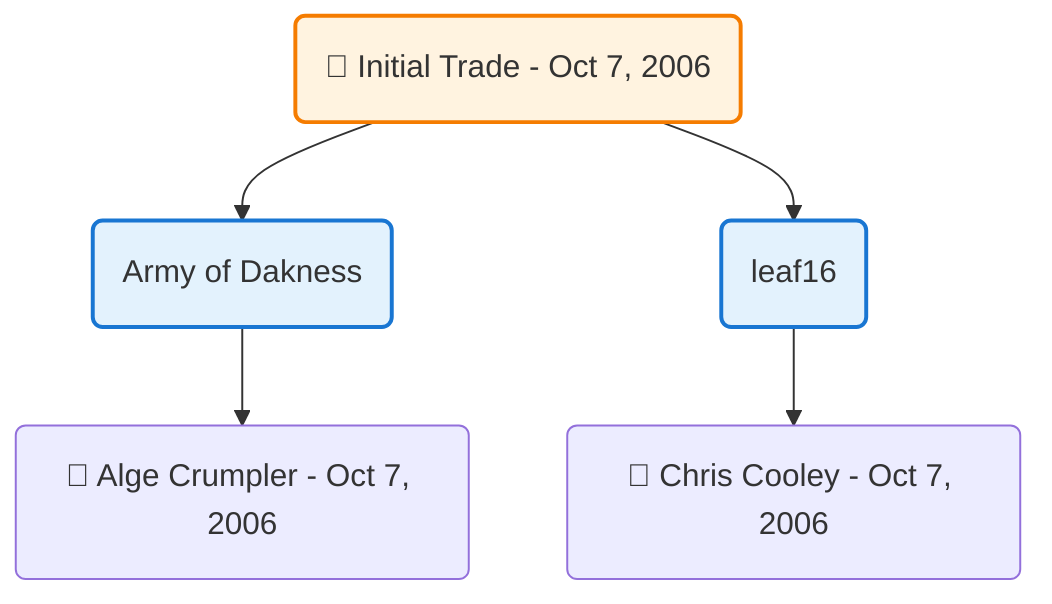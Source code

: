 flowchart TD

    TRADE_MAIN("🔄 Initial Trade - Oct 7, 2006")
    TEAM_1("Army of Dakness")
    TEAM_2("leaf16")
    NODE_4af5ba05-be34-4ec5-b244-3befa00adbb4("🔄 Alge Crumpler - Oct 7, 2006")
    NODE_7e73dde1-02b1-4d9d-ab47-c62c42bbfa25("🔄 Chris Cooley - Oct 7, 2006")

    TRADE_MAIN --> TEAM_1
    TRADE_MAIN --> TEAM_2
    TEAM_1 --> NODE_4af5ba05-be34-4ec5-b244-3befa00adbb4
    TEAM_2 --> NODE_7e73dde1-02b1-4d9d-ab47-c62c42bbfa25

    %% Node styling
    classDef teamNode fill:#e3f2fd,stroke:#1976d2,stroke-width:2px
    classDef tradeNode fill:#fff3e0,stroke:#f57c00,stroke-width:2px
    classDef playerNode fill:#f3e5f5,stroke:#7b1fa2,stroke-width:1px
    classDef nonRootPlayerNode fill:#f5f5f5,stroke:#757575,stroke-width:1px
    classDef endNode fill:#ffebee,stroke:#c62828,stroke-width:2px
    classDef waiverNode fill:#e8f5e8,stroke:#388e3c,stroke-width:2px
    classDef championshipNode fill:#fff9c4,stroke:#f57f17,stroke-width:3px

    class TEAM_1,TEAM_2 teamNode
    class TRADE_MAIN tradeNode